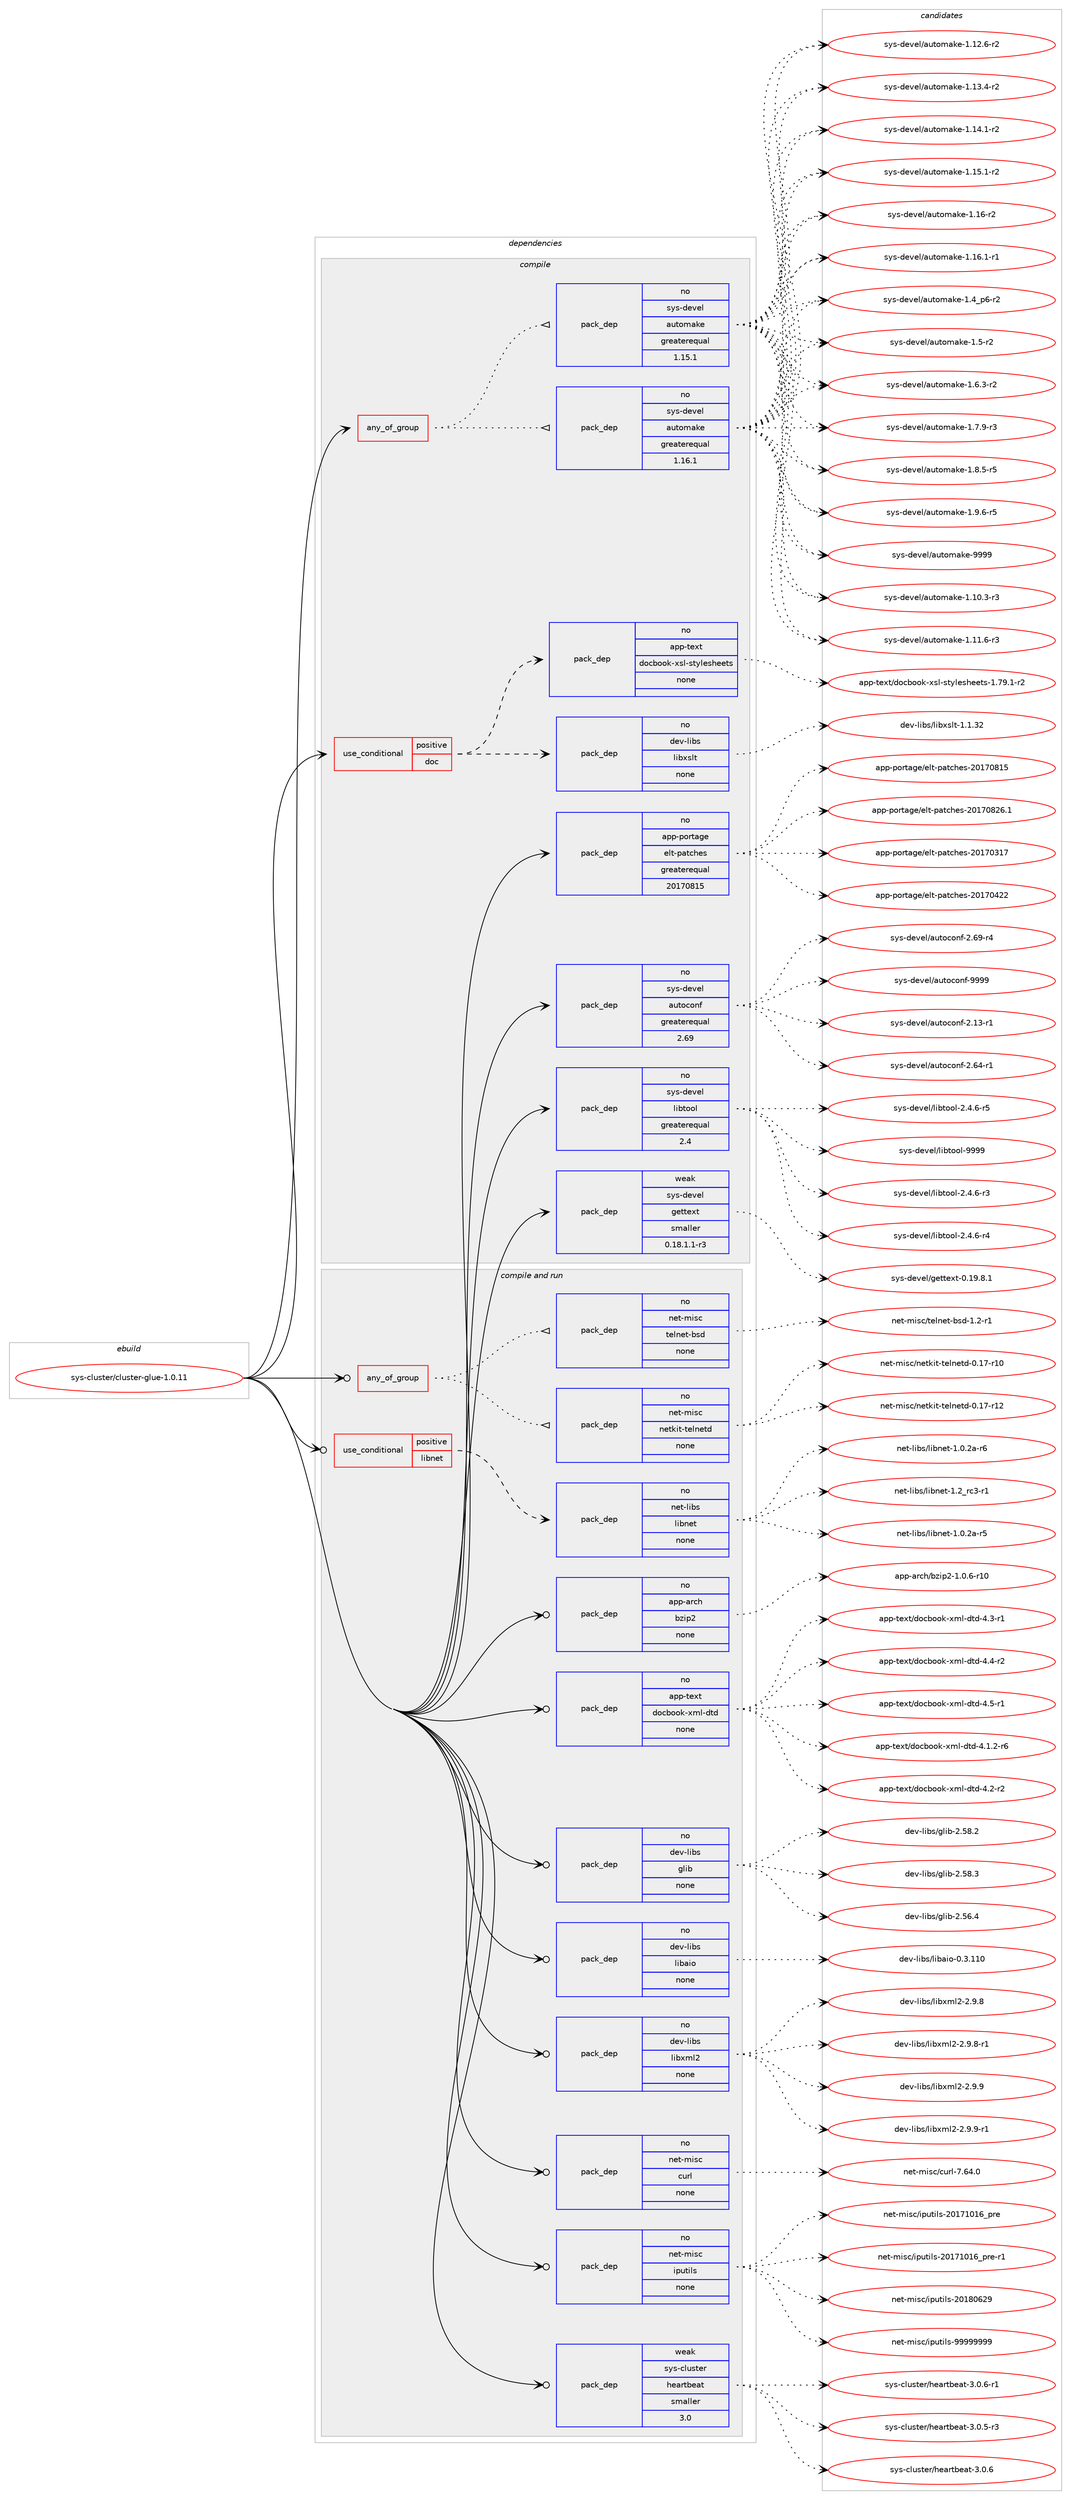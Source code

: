 digraph prolog {

# *************
# Graph options
# *************

newrank=true;
concentrate=true;
compound=true;
graph [rankdir=LR,fontname=Helvetica,fontsize=10,ranksep=1.5];#, ranksep=2.5, nodesep=0.2];
edge  [arrowhead=vee];
node  [fontname=Helvetica,fontsize=10];

# **********
# The ebuild
# **********

subgraph cluster_leftcol {
color=gray;
rank=same;
label=<<i>ebuild</i>>;
id [label="sys-cluster/cluster-glue-1.0.11", color=red, width=4, href="../sys-cluster/cluster-glue-1.0.11.svg"];
}

# ****************
# The dependencies
# ****************

subgraph cluster_midcol {
color=gray;
label=<<i>dependencies</i>>;
subgraph cluster_compile {
fillcolor="#eeeeee";
style=filled;
label=<<i>compile</i>>;
subgraph any27320 {
dependency1721692 [label=<<TABLE BORDER="0" CELLBORDER="1" CELLSPACING="0" CELLPADDING="4"><TR><TD CELLPADDING="10">any_of_group</TD></TR></TABLE>>, shape=none, color=red];subgraph pack1234910 {
dependency1721693 [label=<<TABLE BORDER="0" CELLBORDER="1" CELLSPACING="0" CELLPADDING="4" WIDTH="220"><TR><TD ROWSPAN="6" CELLPADDING="30">pack_dep</TD></TR><TR><TD WIDTH="110">no</TD></TR><TR><TD>sys-devel</TD></TR><TR><TD>automake</TD></TR><TR><TD>greaterequal</TD></TR><TR><TD>1.16.1</TD></TR></TABLE>>, shape=none, color=blue];
}
dependency1721692:e -> dependency1721693:w [weight=20,style="dotted",arrowhead="oinv"];
subgraph pack1234911 {
dependency1721694 [label=<<TABLE BORDER="0" CELLBORDER="1" CELLSPACING="0" CELLPADDING="4" WIDTH="220"><TR><TD ROWSPAN="6" CELLPADDING="30">pack_dep</TD></TR><TR><TD WIDTH="110">no</TD></TR><TR><TD>sys-devel</TD></TR><TR><TD>automake</TD></TR><TR><TD>greaterequal</TD></TR><TR><TD>1.15.1</TD></TR></TABLE>>, shape=none, color=blue];
}
dependency1721692:e -> dependency1721694:w [weight=20,style="dotted",arrowhead="oinv"];
}
id:e -> dependency1721692:w [weight=20,style="solid",arrowhead="vee"];
subgraph cond458574 {
dependency1721695 [label=<<TABLE BORDER="0" CELLBORDER="1" CELLSPACING="0" CELLPADDING="4"><TR><TD ROWSPAN="3" CELLPADDING="10">use_conditional</TD></TR><TR><TD>positive</TD></TR><TR><TD>doc</TD></TR></TABLE>>, shape=none, color=red];
subgraph pack1234912 {
dependency1721696 [label=<<TABLE BORDER="0" CELLBORDER="1" CELLSPACING="0" CELLPADDING="4" WIDTH="220"><TR><TD ROWSPAN="6" CELLPADDING="30">pack_dep</TD></TR><TR><TD WIDTH="110">no</TD></TR><TR><TD>dev-libs</TD></TR><TR><TD>libxslt</TD></TR><TR><TD>none</TD></TR><TR><TD></TD></TR></TABLE>>, shape=none, color=blue];
}
dependency1721695:e -> dependency1721696:w [weight=20,style="dashed",arrowhead="vee"];
subgraph pack1234913 {
dependency1721697 [label=<<TABLE BORDER="0" CELLBORDER="1" CELLSPACING="0" CELLPADDING="4" WIDTH="220"><TR><TD ROWSPAN="6" CELLPADDING="30">pack_dep</TD></TR><TR><TD WIDTH="110">no</TD></TR><TR><TD>app-text</TD></TR><TR><TD>docbook-xsl-stylesheets</TD></TR><TR><TD>none</TD></TR><TR><TD></TD></TR></TABLE>>, shape=none, color=blue];
}
dependency1721695:e -> dependency1721697:w [weight=20,style="dashed",arrowhead="vee"];
}
id:e -> dependency1721695:w [weight=20,style="solid",arrowhead="vee"];
subgraph pack1234914 {
dependency1721698 [label=<<TABLE BORDER="0" CELLBORDER="1" CELLSPACING="0" CELLPADDING="4" WIDTH="220"><TR><TD ROWSPAN="6" CELLPADDING="30">pack_dep</TD></TR><TR><TD WIDTH="110">no</TD></TR><TR><TD>app-portage</TD></TR><TR><TD>elt-patches</TD></TR><TR><TD>greaterequal</TD></TR><TR><TD>20170815</TD></TR></TABLE>>, shape=none, color=blue];
}
id:e -> dependency1721698:w [weight=20,style="solid",arrowhead="vee"];
subgraph pack1234915 {
dependency1721699 [label=<<TABLE BORDER="0" CELLBORDER="1" CELLSPACING="0" CELLPADDING="4" WIDTH="220"><TR><TD ROWSPAN="6" CELLPADDING="30">pack_dep</TD></TR><TR><TD WIDTH="110">no</TD></TR><TR><TD>sys-devel</TD></TR><TR><TD>autoconf</TD></TR><TR><TD>greaterequal</TD></TR><TR><TD>2.69</TD></TR></TABLE>>, shape=none, color=blue];
}
id:e -> dependency1721699:w [weight=20,style="solid",arrowhead="vee"];
subgraph pack1234916 {
dependency1721700 [label=<<TABLE BORDER="0" CELLBORDER="1" CELLSPACING="0" CELLPADDING="4" WIDTH="220"><TR><TD ROWSPAN="6" CELLPADDING="30">pack_dep</TD></TR><TR><TD WIDTH="110">no</TD></TR><TR><TD>sys-devel</TD></TR><TR><TD>libtool</TD></TR><TR><TD>greaterequal</TD></TR><TR><TD>2.4</TD></TR></TABLE>>, shape=none, color=blue];
}
id:e -> dependency1721700:w [weight=20,style="solid",arrowhead="vee"];
subgraph pack1234917 {
dependency1721701 [label=<<TABLE BORDER="0" CELLBORDER="1" CELLSPACING="0" CELLPADDING="4" WIDTH="220"><TR><TD ROWSPAN="6" CELLPADDING="30">pack_dep</TD></TR><TR><TD WIDTH="110">weak</TD></TR><TR><TD>sys-devel</TD></TR><TR><TD>gettext</TD></TR><TR><TD>smaller</TD></TR><TR><TD>0.18.1.1-r3</TD></TR></TABLE>>, shape=none, color=blue];
}
id:e -> dependency1721701:w [weight=20,style="solid",arrowhead="vee"];
}
subgraph cluster_compileandrun {
fillcolor="#eeeeee";
style=filled;
label=<<i>compile and run</i>>;
subgraph any27321 {
dependency1721702 [label=<<TABLE BORDER="0" CELLBORDER="1" CELLSPACING="0" CELLPADDING="4"><TR><TD CELLPADDING="10">any_of_group</TD></TR></TABLE>>, shape=none, color=red];subgraph pack1234918 {
dependency1721703 [label=<<TABLE BORDER="0" CELLBORDER="1" CELLSPACING="0" CELLPADDING="4" WIDTH="220"><TR><TD ROWSPAN="6" CELLPADDING="30">pack_dep</TD></TR><TR><TD WIDTH="110">no</TD></TR><TR><TD>net-misc</TD></TR><TR><TD>netkit-telnetd</TD></TR><TR><TD>none</TD></TR><TR><TD></TD></TR></TABLE>>, shape=none, color=blue];
}
dependency1721702:e -> dependency1721703:w [weight=20,style="dotted",arrowhead="oinv"];
subgraph pack1234919 {
dependency1721704 [label=<<TABLE BORDER="0" CELLBORDER="1" CELLSPACING="0" CELLPADDING="4" WIDTH="220"><TR><TD ROWSPAN="6" CELLPADDING="30">pack_dep</TD></TR><TR><TD WIDTH="110">no</TD></TR><TR><TD>net-misc</TD></TR><TR><TD>telnet-bsd</TD></TR><TR><TD>none</TD></TR><TR><TD></TD></TR></TABLE>>, shape=none, color=blue];
}
dependency1721702:e -> dependency1721704:w [weight=20,style="dotted",arrowhead="oinv"];
}
id:e -> dependency1721702:w [weight=20,style="solid",arrowhead="odotvee"];
subgraph cond458575 {
dependency1721705 [label=<<TABLE BORDER="0" CELLBORDER="1" CELLSPACING="0" CELLPADDING="4"><TR><TD ROWSPAN="3" CELLPADDING="10">use_conditional</TD></TR><TR><TD>positive</TD></TR><TR><TD>libnet</TD></TR></TABLE>>, shape=none, color=red];
subgraph pack1234920 {
dependency1721706 [label=<<TABLE BORDER="0" CELLBORDER="1" CELLSPACING="0" CELLPADDING="4" WIDTH="220"><TR><TD ROWSPAN="6" CELLPADDING="30">pack_dep</TD></TR><TR><TD WIDTH="110">no</TD></TR><TR><TD>net-libs</TD></TR><TR><TD>libnet</TD></TR><TR><TD>none</TD></TR><TR><TD></TD></TR></TABLE>>, shape=none, color=blue];
}
dependency1721705:e -> dependency1721706:w [weight=20,style="dashed",arrowhead="vee"];
}
id:e -> dependency1721705:w [weight=20,style="solid",arrowhead="odotvee"];
subgraph pack1234921 {
dependency1721707 [label=<<TABLE BORDER="0" CELLBORDER="1" CELLSPACING="0" CELLPADDING="4" WIDTH="220"><TR><TD ROWSPAN="6" CELLPADDING="30">pack_dep</TD></TR><TR><TD WIDTH="110">no</TD></TR><TR><TD>app-arch</TD></TR><TR><TD>bzip2</TD></TR><TR><TD>none</TD></TR><TR><TD></TD></TR></TABLE>>, shape=none, color=blue];
}
id:e -> dependency1721707:w [weight=20,style="solid",arrowhead="odotvee"];
subgraph pack1234922 {
dependency1721708 [label=<<TABLE BORDER="0" CELLBORDER="1" CELLSPACING="0" CELLPADDING="4" WIDTH="220"><TR><TD ROWSPAN="6" CELLPADDING="30">pack_dep</TD></TR><TR><TD WIDTH="110">no</TD></TR><TR><TD>app-text</TD></TR><TR><TD>docbook-xml-dtd</TD></TR><TR><TD>none</TD></TR><TR><TD></TD></TR></TABLE>>, shape=none, color=blue];
}
id:e -> dependency1721708:w [weight=20,style="solid",arrowhead="odotvee"];
subgraph pack1234923 {
dependency1721709 [label=<<TABLE BORDER="0" CELLBORDER="1" CELLSPACING="0" CELLPADDING="4" WIDTH="220"><TR><TD ROWSPAN="6" CELLPADDING="30">pack_dep</TD></TR><TR><TD WIDTH="110">no</TD></TR><TR><TD>dev-libs</TD></TR><TR><TD>glib</TD></TR><TR><TD>none</TD></TR><TR><TD></TD></TR></TABLE>>, shape=none, color=blue];
}
id:e -> dependency1721709:w [weight=20,style="solid",arrowhead="odotvee"];
subgraph pack1234924 {
dependency1721710 [label=<<TABLE BORDER="0" CELLBORDER="1" CELLSPACING="0" CELLPADDING="4" WIDTH="220"><TR><TD ROWSPAN="6" CELLPADDING="30">pack_dep</TD></TR><TR><TD WIDTH="110">no</TD></TR><TR><TD>dev-libs</TD></TR><TR><TD>libaio</TD></TR><TR><TD>none</TD></TR><TR><TD></TD></TR></TABLE>>, shape=none, color=blue];
}
id:e -> dependency1721710:w [weight=20,style="solid",arrowhead="odotvee"];
subgraph pack1234925 {
dependency1721711 [label=<<TABLE BORDER="0" CELLBORDER="1" CELLSPACING="0" CELLPADDING="4" WIDTH="220"><TR><TD ROWSPAN="6" CELLPADDING="30">pack_dep</TD></TR><TR><TD WIDTH="110">no</TD></TR><TR><TD>dev-libs</TD></TR><TR><TD>libxml2</TD></TR><TR><TD>none</TD></TR><TR><TD></TD></TR></TABLE>>, shape=none, color=blue];
}
id:e -> dependency1721711:w [weight=20,style="solid",arrowhead="odotvee"];
subgraph pack1234926 {
dependency1721712 [label=<<TABLE BORDER="0" CELLBORDER="1" CELLSPACING="0" CELLPADDING="4" WIDTH="220"><TR><TD ROWSPAN="6" CELLPADDING="30">pack_dep</TD></TR><TR><TD WIDTH="110">no</TD></TR><TR><TD>net-misc</TD></TR><TR><TD>curl</TD></TR><TR><TD>none</TD></TR><TR><TD></TD></TR></TABLE>>, shape=none, color=blue];
}
id:e -> dependency1721712:w [weight=20,style="solid",arrowhead="odotvee"];
subgraph pack1234927 {
dependency1721713 [label=<<TABLE BORDER="0" CELLBORDER="1" CELLSPACING="0" CELLPADDING="4" WIDTH="220"><TR><TD ROWSPAN="6" CELLPADDING="30">pack_dep</TD></TR><TR><TD WIDTH="110">no</TD></TR><TR><TD>net-misc</TD></TR><TR><TD>iputils</TD></TR><TR><TD>none</TD></TR><TR><TD></TD></TR></TABLE>>, shape=none, color=blue];
}
id:e -> dependency1721713:w [weight=20,style="solid",arrowhead="odotvee"];
subgraph pack1234928 {
dependency1721714 [label=<<TABLE BORDER="0" CELLBORDER="1" CELLSPACING="0" CELLPADDING="4" WIDTH="220"><TR><TD ROWSPAN="6" CELLPADDING="30">pack_dep</TD></TR><TR><TD WIDTH="110">weak</TD></TR><TR><TD>sys-cluster</TD></TR><TR><TD>heartbeat</TD></TR><TR><TD>smaller</TD></TR><TR><TD>3.0</TD></TR></TABLE>>, shape=none, color=blue];
}
id:e -> dependency1721714:w [weight=20,style="solid",arrowhead="odotvee"];
}
subgraph cluster_run {
fillcolor="#eeeeee";
style=filled;
label=<<i>run</i>>;
}
}

# **************
# The candidates
# **************

subgraph cluster_choices {
rank=same;
color=gray;
label=<<i>candidates</i>>;

subgraph choice1234910 {
color=black;
nodesep=1;
choice11512111545100101118101108479711711611110997107101454946494846514511451 [label="sys-devel/automake-1.10.3-r3", color=red, width=4,href="../sys-devel/automake-1.10.3-r3.svg"];
choice11512111545100101118101108479711711611110997107101454946494946544511451 [label="sys-devel/automake-1.11.6-r3", color=red, width=4,href="../sys-devel/automake-1.11.6-r3.svg"];
choice11512111545100101118101108479711711611110997107101454946495046544511450 [label="sys-devel/automake-1.12.6-r2", color=red, width=4,href="../sys-devel/automake-1.12.6-r2.svg"];
choice11512111545100101118101108479711711611110997107101454946495146524511450 [label="sys-devel/automake-1.13.4-r2", color=red, width=4,href="../sys-devel/automake-1.13.4-r2.svg"];
choice11512111545100101118101108479711711611110997107101454946495246494511450 [label="sys-devel/automake-1.14.1-r2", color=red, width=4,href="../sys-devel/automake-1.14.1-r2.svg"];
choice11512111545100101118101108479711711611110997107101454946495346494511450 [label="sys-devel/automake-1.15.1-r2", color=red, width=4,href="../sys-devel/automake-1.15.1-r2.svg"];
choice1151211154510010111810110847971171161111099710710145494649544511450 [label="sys-devel/automake-1.16-r2", color=red, width=4,href="../sys-devel/automake-1.16-r2.svg"];
choice11512111545100101118101108479711711611110997107101454946495446494511449 [label="sys-devel/automake-1.16.1-r1", color=red, width=4,href="../sys-devel/automake-1.16.1-r1.svg"];
choice115121115451001011181011084797117116111109971071014549465295112544511450 [label="sys-devel/automake-1.4_p6-r2", color=red, width=4,href="../sys-devel/automake-1.4_p6-r2.svg"];
choice11512111545100101118101108479711711611110997107101454946534511450 [label="sys-devel/automake-1.5-r2", color=red, width=4,href="../sys-devel/automake-1.5-r2.svg"];
choice115121115451001011181011084797117116111109971071014549465446514511450 [label="sys-devel/automake-1.6.3-r2", color=red, width=4,href="../sys-devel/automake-1.6.3-r2.svg"];
choice115121115451001011181011084797117116111109971071014549465546574511451 [label="sys-devel/automake-1.7.9-r3", color=red, width=4,href="../sys-devel/automake-1.7.9-r3.svg"];
choice115121115451001011181011084797117116111109971071014549465646534511453 [label="sys-devel/automake-1.8.5-r5", color=red, width=4,href="../sys-devel/automake-1.8.5-r5.svg"];
choice115121115451001011181011084797117116111109971071014549465746544511453 [label="sys-devel/automake-1.9.6-r5", color=red, width=4,href="../sys-devel/automake-1.9.6-r5.svg"];
choice115121115451001011181011084797117116111109971071014557575757 [label="sys-devel/automake-9999", color=red, width=4,href="../sys-devel/automake-9999.svg"];
dependency1721693:e -> choice11512111545100101118101108479711711611110997107101454946494846514511451:w [style=dotted,weight="100"];
dependency1721693:e -> choice11512111545100101118101108479711711611110997107101454946494946544511451:w [style=dotted,weight="100"];
dependency1721693:e -> choice11512111545100101118101108479711711611110997107101454946495046544511450:w [style=dotted,weight="100"];
dependency1721693:e -> choice11512111545100101118101108479711711611110997107101454946495146524511450:w [style=dotted,weight="100"];
dependency1721693:e -> choice11512111545100101118101108479711711611110997107101454946495246494511450:w [style=dotted,weight="100"];
dependency1721693:e -> choice11512111545100101118101108479711711611110997107101454946495346494511450:w [style=dotted,weight="100"];
dependency1721693:e -> choice1151211154510010111810110847971171161111099710710145494649544511450:w [style=dotted,weight="100"];
dependency1721693:e -> choice11512111545100101118101108479711711611110997107101454946495446494511449:w [style=dotted,weight="100"];
dependency1721693:e -> choice115121115451001011181011084797117116111109971071014549465295112544511450:w [style=dotted,weight="100"];
dependency1721693:e -> choice11512111545100101118101108479711711611110997107101454946534511450:w [style=dotted,weight="100"];
dependency1721693:e -> choice115121115451001011181011084797117116111109971071014549465446514511450:w [style=dotted,weight="100"];
dependency1721693:e -> choice115121115451001011181011084797117116111109971071014549465546574511451:w [style=dotted,weight="100"];
dependency1721693:e -> choice115121115451001011181011084797117116111109971071014549465646534511453:w [style=dotted,weight="100"];
dependency1721693:e -> choice115121115451001011181011084797117116111109971071014549465746544511453:w [style=dotted,weight="100"];
dependency1721693:e -> choice115121115451001011181011084797117116111109971071014557575757:w [style=dotted,weight="100"];
}
subgraph choice1234911 {
color=black;
nodesep=1;
choice11512111545100101118101108479711711611110997107101454946494846514511451 [label="sys-devel/automake-1.10.3-r3", color=red, width=4,href="../sys-devel/automake-1.10.3-r3.svg"];
choice11512111545100101118101108479711711611110997107101454946494946544511451 [label="sys-devel/automake-1.11.6-r3", color=red, width=4,href="../sys-devel/automake-1.11.6-r3.svg"];
choice11512111545100101118101108479711711611110997107101454946495046544511450 [label="sys-devel/automake-1.12.6-r2", color=red, width=4,href="../sys-devel/automake-1.12.6-r2.svg"];
choice11512111545100101118101108479711711611110997107101454946495146524511450 [label="sys-devel/automake-1.13.4-r2", color=red, width=4,href="../sys-devel/automake-1.13.4-r2.svg"];
choice11512111545100101118101108479711711611110997107101454946495246494511450 [label="sys-devel/automake-1.14.1-r2", color=red, width=4,href="../sys-devel/automake-1.14.1-r2.svg"];
choice11512111545100101118101108479711711611110997107101454946495346494511450 [label="sys-devel/automake-1.15.1-r2", color=red, width=4,href="../sys-devel/automake-1.15.1-r2.svg"];
choice1151211154510010111810110847971171161111099710710145494649544511450 [label="sys-devel/automake-1.16-r2", color=red, width=4,href="../sys-devel/automake-1.16-r2.svg"];
choice11512111545100101118101108479711711611110997107101454946495446494511449 [label="sys-devel/automake-1.16.1-r1", color=red, width=4,href="../sys-devel/automake-1.16.1-r1.svg"];
choice115121115451001011181011084797117116111109971071014549465295112544511450 [label="sys-devel/automake-1.4_p6-r2", color=red, width=4,href="../sys-devel/automake-1.4_p6-r2.svg"];
choice11512111545100101118101108479711711611110997107101454946534511450 [label="sys-devel/automake-1.5-r2", color=red, width=4,href="../sys-devel/automake-1.5-r2.svg"];
choice115121115451001011181011084797117116111109971071014549465446514511450 [label="sys-devel/automake-1.6.3-r2", color=red, width=4,href="../sys-devel/automake-1.6.3-r2.svg"];
choice115121115451001011181011084797117116111109971071014549465546574511451 [label="sys-devel/automake-1.7.9-r3", color=red, width=4,href="../sys-devel/automake-1.7.9-r3.svg"];
choice115121115451001011181011084797117116111109971071014549465646534511453 [label="sys-devel/automake-1.8.5-r5", color=red, width=4,href="../sys-devel/automake-1.8.5-r5.svg"];
choice115121115451001011181011084797117116111109971071014549465746544511453 [label="sys-devel/automake-1.9.6-r5", color=red, width=4,href="../sys-devel/automake-1.9.6-r5.svg"];
choice115121115451001011181011084797117116111109971071014557575757 [label="sys-devel/automake-9999", color=red, width=4,href="../sys-devel/automake-9999.svg"];
dependency1721694:e -> choice11512111545100101118101108479711711611110997107101454946494846514511451:w [style=dotted,weight="100"];
dependency1721694:e -> choice11512111545100101118101108479711711611110997107101454946494946544511451:w [style=dotted,weight="100"];
dependency1721694:e -> choice11512111545100101118101108479711711611110997107101454946495046544511450:w [style=dotted,weight="100"];
dependency1721694:e -> choice11512111545100101118101108479711711611110997107101454946495146524511450:w [style=dotted,weight="100"];
dependency1721694:e -> choice11512111545100101118101108479711711611110997107101454946495246494511450:w [style=dotted,weight="100"];
dependency1721694:e -> choice11512111545100101118101108479711711611110997107101454946495346494511450:w [style=dotted,weight="100"];
dependency1721694:e -> choice1151211154510010111810110847971171161111099710710145494649544511450:w [style=dotted,weight="100"];
dependency1721694:e -> choice11512111545100101118101108479711711611110997107101454946495446494511449:w [style=dotted,weight="100"];
dependency1721694:e -> choice115121115451001011181011084797117116111109971071014549465295112544511450:w [style=dotted,weight="100"];
dependency1721694:e -> choice11512111545100101118101108479711711611110997107101454946534511450:w [style=dotted,weight="100"];
dependency1721694:e -> choice115121115451001011181011084797117116111109971071014549465446514511450:w [style=dotted,weight="100"];
dependency1721694:e -> choice115121115451001011181011084797117116111109971071014549465546574511451:w [style=dotted,weight="100"];
dependency1721694:e -> choice115121115451001011181011084797117116111109971071014549465646534511453:w [style=dotted,weight="100"];
dependency1721694:e -> choice115121115451001011181011084797117116111109971071014549465746544511453:w [style=dotted,weight="100"];
dependency1721694:e -> choice115121115451001011181011084797117116111109971071014557575757:w [style=dotted,weight="100"];
}
subgraph choice1234912 {
color=black;
nodesep=1;
choice1001011184510810598115471081059812011510811645494649465150 [label="dev-libs/libxslt-1.1.32", color=red, width=4,href="../dev-libs/libxslt-1.1.32.svg"];
dependency1721696:e -> choice1001011184510810598115471081059812011510811645494649465150:w [style=dotted,weight="100"];
}
subgraph choice1234913 {
color=black;
nodesep=1;
choice97112112451161011201164710011199981111111074512011510845115116121108101115104101101116115454946555746494511450 [label="app-text/docbook-xsl-stylesheets-1.79.1-r2", color=red, width=4,href="../app-text/docbook-xsl-stylesheets-1.79.1-r2.svg"];
dependency1721697:e -> choice97112112451161011201164710011199981111111074512011510845115116121108101115104101101116115454946555746494511450:w [style=dotted,weight="100"];
}
subgraph choice1234914 {
color=black;
nodesep=1;
choice97112112451121111141169710310147101108116451129711699104101115455048495548514955 [label="app-portage/elt-patches-20170317", color=red, width=4,href="../app-portage/elt-patches-20170317.svg"];
choice97112112451121111141169710310147101108116451129711699104101115455048495548525050 [label="app-portage/elt-patches-20170422", color=red, width=4,href="../app-portage/elt-patches-20170422.svg"];
choice97112112451121111141169710310147101108116451129711699104101115455048495548564953 [label="app-portage/elt-patches-20170815", color=red, width=4,href="../app-portage/elt-patches-20170815.svg"];
choice971121124511211111411697103101471011081164511297116991041011154550484955485650544649 [label="app-portage/elt-patches-20170826.1", color=red, width=4,href="../app-portage/elt-patches-20170826.1.svg"];
dependency1721698:e -> choice97112112451121111141169710310147101108116451129711699104101115455048495548514955:w [style=dotted,weight="100"];
dependency1721698:e -> choice97112112451121111141169710310147101108116451129711699104101115455048495548525050:w [style=dotted,weight="100"];
dependency1721698:e -> choice97112112451121111141169710310147101108116451129711699104101115455048495548564953:w [style=dotted,weight="100"];
dependency1721698:e -> choice971121124511211111411697103101471011081164511297116991041011154550484955485650544649:w [style=dotted,weight="100"];
}
subgraph choice1234915 {
color=black;
nodesep=1;
choice1151211154510010111810110847971171161119911111010245504649514511449 [label="sys-devel/autoconf-2.13-r1", color=red, width=4,href="../sys-devel/autoconf-2.13-r1.svg"];
choice1151211154510010111810110847971171161119911111010245504654524511449 [label="sys-devel/autoconf-2.64-r1", color=red, width=4,href="../sys-devel/autoconf-2.64-r1.svg"];
choice1151211154510010111810110847971171161119911111010245504654574511452 [label="sys-devel/autoconf-2.69-r4", color=red, width=4,href="../sys-devel/autoconf-2.69-r4.svg"];
choice115121115451001011181011084797117116111991111101024557575757 [label="sys-devel/autoconf-9999", color=red, width=4,href="../sys-devel/autoconf-9999.svg"];
dependency1721699:e -> choice1151211154510010111810110847971171161119911111010245504649514511449:w [style=dotted,weight="100"];
dependency1721699:e -> choice1151211154510010111810110847971171161119911111010245504654524511449:w [style=dotted,weight="100"];
dependency1721699:e -> choice1151211154510010111810110847971171161119911111010245504654574511452:w [style=dotted,weight="100"];
dependency1721699:e -> choice115121115451001011181011084797117116111991111101024557575757:w [style=dotted,weight="100"];
}
subgraph choice1234916 {
color=black;
nodesep=1;
choice1151211154510010111810110847108105981161111111084550465246544511451 [label="sys-devel/libtool-2.4.6-r3", color=red, width=4,href="../sys-devel/libtool-2.4.6-r3.svg"];
choice1151211154510010111810110847108105981161111111084550465246544511452 [label="sys-devel/libtool-2.4.6-r4", color=red, width=4,href="../sys-devel/libtool-2.4.6-r4.svg"];
choice1151211154510010111810110847108105981161111111084550465246544511453 [label="sys-devel/libtool-2.4.6-r5", color=red, width=4,href="../sys-devel/libtool-2.4.6-r5.svg"];
choice1151211154510010111810110847108105981161111111084557575757 [label="sys-devel/libtool-9999", color=red, width=4,href="../sys-devel/libtool-9999.svg"];
dependency1721700:e -> choice1151211154510010111810110847108105981161111111084550465246544511451:w [style=dotted,weight="100"];
dependency1721700:e -> choice1151211154510010111810110847108105981161111111084550465246544511452:w [style=dotted,weight="100"];
dependency1721700:e -> choice1151211154510010111810110847108105981161111111084550465246544511453:w [style=dotted,weight="100"];
dependency1721700:e -> choice1151211154510010111810110847108105981161111111084557575757:w [style=dotted,weight="100"];
}
subgraph choice1234917 {
color=black;
nodesep=1;
choice1151211154510010111810110847103101116116101120116454846495746564649 [label="sys-devel/gettext-0.19.8.1", color=red, width=4,href="../sys-devel/gettext-0.19.8.1.svg"];
dependency1721701:e -> choice1151211154510010111810110847103101116116101120116454846495746564649:w [style=dotted,weight="100"];
}
subgraph choice1234918 {
color=black;
nodesep=1;
choice110101116451091051159947110101116107105116451161011081101011161004548464955451144948 [label="net-misc/netkit-telnetd-0.17-r10", color=red, width=4,href="../net-misc/netkit-telnetd-0.17-r10.svg"];
choice110101116451091051159947110101116107105116451161011081101011161004548464955451144950 [label="net-misc/netkit-telnetd-0.17-r12", color=red, width=4,href="../net-misc/netkit-telnetd-0.17-r12.svg"];
dependency1721703:e -> choice110101116451091051159947110101116107105116451161011081101011161004548464955451144948:w [style=dotted,weight="100"];
dependency1721703:e -> choice110101116451091051159947110101116107105116451161011081101011161004548464955451144950:w [style=dotted,weight="100"];
}
subgraph choice1234919 {
color=black;
nodesep=1;
choice1101011164510910511599471161011081101011164598115100454946504511449 [label="net-misc/telnet-bsd-1.2-r1", color=red, width=4,href="../net-misc/telnet-bsd-1.2-r1.svg"];
dependency1721704:e -> choice1101011164510910511599471161011081101011164598115100454946504511449:w [style=dotted,weight="100"];
}
subgraph choice1234920 {
color=black;
nodesep=1;
choice11010111645108105981154710810598110101116454946484650974511453 [label="net-libs/libnet-1.0.2a-r5", color=red, width=4,href="../net-libs/libnet-1.0.2a-r5.svg"];
choice11010111645108105981154710810598110101116454946484650974511454 [label="net-libs/libnet-1.0.2a-r6", color=red, width=4,href="../net-libs/libnet-1.0.2a-r6.svg"];
choice11010111645108105981154710810598110101116454946509511499514511449 [label="net-libs/libnet-1.2_rc3-r1", color=red, width=4,href="../net-libs/libnet-1.2_rc3-r1.svg"];
dependency1721706:e -> choice11010111645108105981154710810598110101116454946484650974511453:w [style=dotted,weight="100"];
dependency1721706:e -> choice11010111645108105981154710810598110101116454946484650974511454:w [style=dotted,weight="100"];
dependency1721706:e -> choice11010111645108105981154710810598110101116454946509511499514511449:w [style=dotted,weight="100"];
}
subgraph choice1234921 {
color=black;
nodesep=1;
choice97112112459711499104479812210511250454946484654451144948 [label="app-arch/bzip2-1.0.6-r10", color=red, width=4,href="../app-arch/bzip2-1.0.6-r10.svg"];
dependency1721707:e -> choice97112112459711499104479812210511250454946484654451144948:w [style=dotted,weight="100"];
}
subgraph choice1234922 {
color=black;
nodesep=1;
choice971121124511610112011647100111999811111110745120109108451001161004552464946504511454 [label="app-text/docbook-xml-dtd-4.1.2-r6", color=red, width=4,href="../app-text/docbook-xml-dtd-4.1.2-r6.svg"];
choice97112112451161011201164710011199981111111074512010910845100116100455246504511450 [label="app-text/docbook-xml-dtd-4.2-r2", color=red, width=4,href="../app-text/docbook-xml-dtd-4.2-r2.svg"];
choice97112112451161011201164710011199981111111074512010910845100116100455246514511449 [label="app-text/docbook-xml-dtd-4.3-r1", color=red, width=4,href="../app-text/docbook-xml-dtd-4.3-r1.svg"];
choice97112112451161011201164710011199981111111074512010910845100116100455246524511450 [label="app-text/docbook-xml-dtd-4.4-r2", color=red, width=4,href="../app-text/docbook-xml-dtd-4.4-r2.svg"];
choice97112112451161011201164710011199981111111074512010910845100116100455246534511449 [label="app-text/docbook-xml-dtd-4.5-r1", color=red, width=4,href="../app-text/docbook-xml-dtd-4.5-r1.svg"];
dependency1721708:e -> choice971121124511610112011647100111999811111110745120109108451001161004552464946504511454:w [style=dotted,weight="100"];
dependency1721708:e -> choice97112112451161011201164710011199981111111074512010910845100116100455246504511450:w [style=dotted,weight="100"];
dependency1721708:e -> choice97112112451161011201164710011199981111111074512010910845100116100455246514511449:w [style=dotted,weight="100"];
dependency1721708:e -> choice97112112451161011201164710011199981111111074512010910845100116100455246524511450:w [style=dotted,weight="100"];
dependency1721708:e -> choice97112112451161011201164710011199981111111074512010910845100116100455246534511449:w [style=dotted,weight="100"];
}
subgraph choice1234923 {
color=black;
nodesep=1;
choice1001011184510810598115471031081059845504653544652 [label="dev-libs/glib-2.56.4", color=red, width=4,href="../dev-libs/glib-2.56.4.svg"];
choice1001011184510810598115471031081059845504653564650 [label="dev-libs/glib-2.58.2", color=red, width=4,href="../dev-libs/glib-2.58.2.svg"];
choice1001011184510810598115471031081059845504653564651 [label="dev-libs/glib-2.58.3", color=red, width=4,href="../dev-libs/glib-2.58.3.svg"];
dependency1721709:e -> choice1001011184510810598115471031081059845504653544652:w [style=dotted,weight="100"];
dependency1721709:e -> choice1001011184510810598115471031081059845504653564650:w [style=dotted,weight="100"];
dependency1721709:e -> choice1001011184510810598115471031081059845504653564651:w [style=dotted,weight="100"];
}
subgraph choice1234924 {
color=black;
nodesep=1;
choice10010111845108105981154710810598971051114548465146494948 [label="dev-libs/libaio-0.3.110", color=red, width=4,href="../dev-libs/libaio-0.3.110.svg"];
dependency1721710:e -> choice10010111845108105981154710810598971051114548465146494948:w [style=dotted,weight="100"];
}
subgraph choice1234925 {
color=black;
nodesep=1;
choice1001011184510810598115471081059812010910850455046574656 [label="dev-libs/libxml2-2.9.8", color=red, width=4,href="../dev-libs/libxml2-2.9.8.svg"];
choice10010111845108105981154710810598120109108504550465746564511449 [label="dev-libs/libxml2-2.9.8-r1", color=red, width=4,href="../dev-libs/libxml2-2.9.8-r1.svg"];
choice1001011184510810598115471081059812010910850455046574657 [label="dev-libs/libxml2-2.9.9", color=red, width=4,href="../dev-libs/libxml2-2.9.9.svg"];
choice10010111845108105981154710810598120109108504550465746574511449 [label="dev-libs/libxml2-2.9.9-r1", color=red, width=4,href="../dev-libs/libxml2-2.9.9-r1.svg"];
dependency1721711:e -> choice1001011184510810598115471081059812010910850455046574656:w [style=dotted,weight="100"];
dependency1721711:e -> choice10010111845108105981154710810598120109108504550465746564511449:w [style=dotted,weight="100"];
dependency1721711:e -> choice1001011184510810598115471081059812010910850455046574657:w [style=dotted,weight="100"];
dependency1721711:e -> choice10010111845108105981154710810598120109108504550465746574511449:w [style=dotted,weight="100"];
}
subgraph choice1234926 {
color=black;
nodesep=1;
choice1101011164510910511599479911711410845554654524648 [label="net-misc/curl-7.64.0", color=red, width=4,href="../net-misc/curl-7.64.0.svg"];
dependency1721712:e -> choice1101011164510910511599479911711410845554654524648:w [style=dotted,weight="100"];
}
subgraph choice1234927 {
color=black;
nodesep=1;
choice11010111645109105115994710511211711610510811545504849554948495495112114101 [label="net-misc/iputils-20171016_pre", color=red, width=4,href="../net-misc/iputils-20171016_pre.svg"];
choice110101116451091051159947105112117116105108115455048495549484954951121141014511449 [label="net-misc/iputils-20171016_pre-r1", color=red, width=4,href="../net-misc/iputils-20171016_pre-r1.svg"];
choice110101116451091051159947105112117116105108115455048495648545057 [label="net-misc/iputils-20180629", color=red, width=4,href="../net-misc/iputils-20180629.svg"];
choice110101116451091051159947105112117116105108115455757575757575757 [label="net-misc/iputils-99999999", color=red, width=4,href="../net-misc/iputils-99999999.svg"];
dependency1721713:e -> choice11010111645109105115994710511211711610510811545504849554948495495112114101:w [style=dotted,weight="100"];
dependency1721713:e -> choice110101116451091051159947105112117116105108115455048495549484954951121141014511449:w [style=dotted,weight="100"];
dependency1721713:e -> choice110101116451091051159947105112117116105108115455048495648545057:w [style=dotted,weight="100"];
dependency1721713:e -> choice110101116451091051159947105112117116105108115455757575757575757:w [style=dotted,weight="100"];
}
subgraph choice1234928 {
color=black;
nodesep=1;
choice1151211154599108117115116101114471041019711411698101971164551464846534511451 [label="sys-cluster/heartbeat-3.0.5-r3", color=red, width=4,href="../sys-cluster/heartbeat-3.0.5-r3.svg"];
choice115121115459910811711511610111447104101971141169810197116455146484654 [label="sys-cluster/heartbeat-3.0.6", color=red, width=4,href="../sys-cluster/heartbeat-3.0.6.svg"];
choice1151211154599108117115116101114471041019711411698101971164551464846544511449 [label="sys-cluster/heartbeat-3.0.6-r1", color=red, width=4,href="../sys-cluster/heartbeat-3.0.6-r1.svg"];
dependency1721714:e -> choice1151211154599108117115116101114471041019711411698101971164551464846534511451:w [style=dotted,weight="100"];
dependency1721714:e -> choice115121115459910811711511610111447104101971141169810197116455146484654:w [style=dotted,weight="100"];
dependency1721714:e -> choice1151211154599108117115116101114471041019711411698101971164551464846544511449:w [style=dotted,weight="100"];
}
}

}
